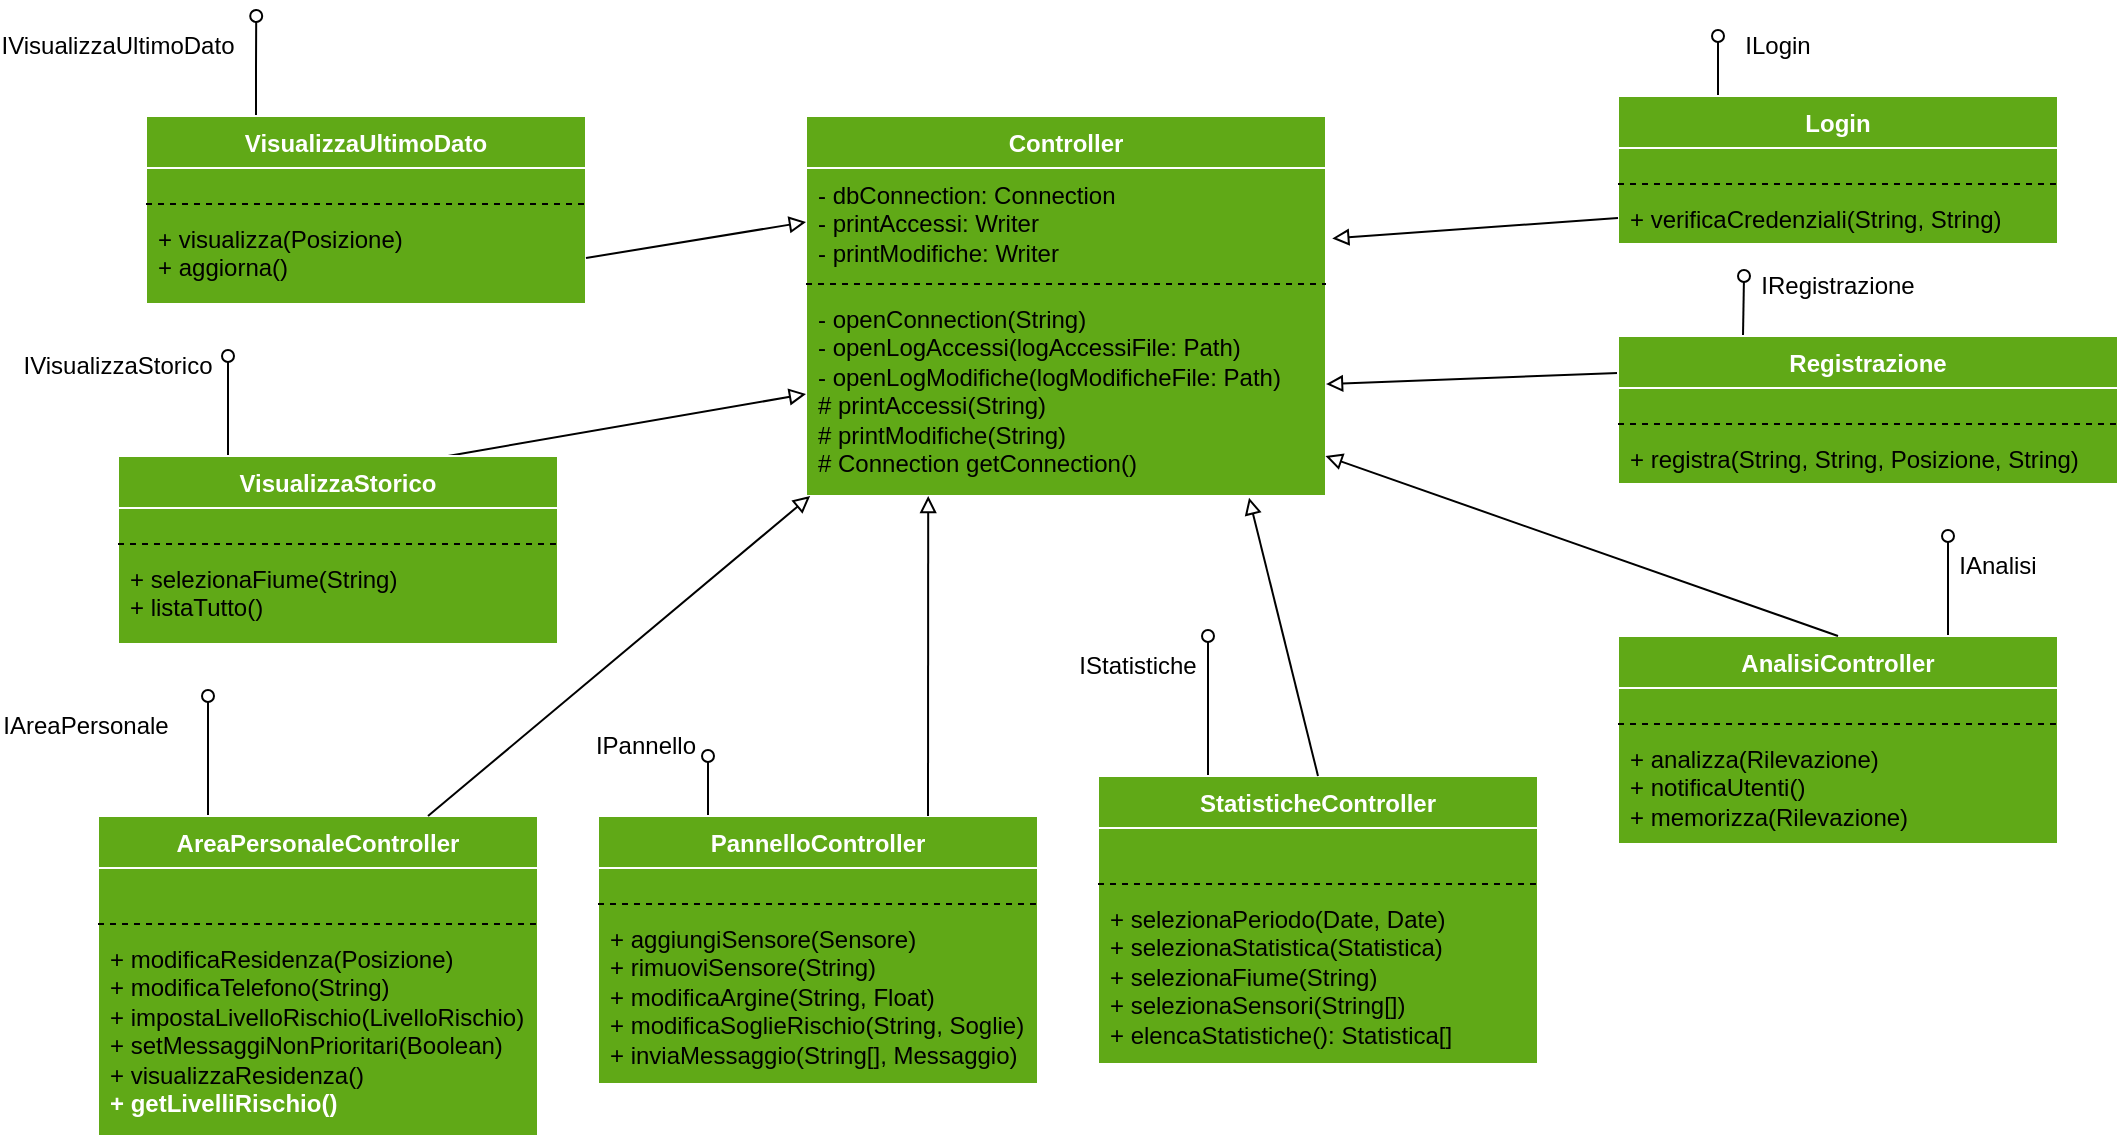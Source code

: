 <mxfile version="27.0.9">
  <diagram name="Pagina-1" id="v2iPNRDdluznMMyifvXb">
    <mxGraphModel dx="1097" dy="760" grid="1" gridSize="10" guides="1" tooltips="1" connect="1" arrows="1" fold="1" page="1" pageScale="1" pageWidth="827" pageHeight="1169" math="0" shadow="0">
      <root>
        <mxCell id="0" />
        <mxCell id="1" parent="0" />
        <mxCell id="ZsCVXoBuxW4i0PFWi5AK-1" value="Controller" style="swimlane;fontStyle=1;align=center;verticalAlign=top;childLayout=stackLayout;horizontal=1;startSize=26;horizontalStack=0;resizeParent=1;resizeParentMax=0;resizeLast=0;collapsible=1;marginBottom=0;whiteSpace=wrap;html=1;fillColor=#60a917;fontColor=#ffffff;strokeColor=#FFFFFF;swimlaneFillColor=#60A917;" parent="1" vertex="1">
          <mxGeometry x="480" y="90" width="260" height="190" as="geometry" />
        </mxCell>
        <mxCell id="ZsCVXoBuxW4i0PFWi5AK-2" value="- dbConnection: Connection&lt;br&gt;- printAccessi: Writer&lt;br&gt;- printModifiche: Writer" style="text;strokeColor=none;fillColor=none;align=left;verticalAlign=top;spacingLeft=4;spacingRight=4;overflow=hidden;rotatable=0;points=[[0,0.5],[1,0.5]];portConstraint=eastwest;whiteSpace=wrap;html=1;" parent="ZsCVXoBuxW4i0PFWi5AK-1" vertex="1">
          <mxGeometry y="26" width="260" height="54" as="geometry" />
        </mxCell>
        <mxCell id="ZsCVXoBuxW4i0PFWi5AK-3" value="" style="line;strokeWidth=1;fillColor=#60a917;align=left;verticalAlign=middle;spacingTop=-1;spacingLeft=3;spacingRight=3;rotatable=0;labelPosition=right;points=[];portConstraint=eastwest;strokeColor=default;fontColor=#ffffff;gradientColor=none;dashed=1;" parent="ZsCVXoBuxW4i0PFWi5AK-1" vertex="1">
          <mxGeometry y="80" width="260" height="8" as="geometry" />
        </mxCell>
        <mxCell id="ZsCVXoBuxW4i0PFWi5AK-4" value="- openConnection(String)&lt;br&gt;- openLogAccessi(logAccessiFile: Path)&lt;br&gt;- openLogModifiche(logModificheFile: Path)&lt;br&gt;# printAccessi(String)&lt;br&gt;# printModifiche(String)&lt;br&gt;# Connection getConnection()" style="text;strokeColor=none;fillColor=none;align=left;verticalAlign=top;spacingLeft=4;spacingRight=4;overflow=hidden;rotatable=0;points=[[0,0.5],[1,0.5]];portConstraint=eastwest;whiteSpace=wrap;html=1;" parent="ZsCVXoBuxW4i0PFWi5AK-1" vertex="1">
          <mxGeometry y="88" width="260" height="102" as="geometry" />
        </mxCell>
        <mxCell id="ZsCVXoBuxW4i0PFWi5AK-47" style="edgeStyle=orthogonalEdgeStyle;rounded=0;orthogonalLoop=1;jettySize=auto;html=1;exitX=0.25;exitY=0;exitDx=0;exitDy=0;endArrow=oval;endFill=0;" parent="1" source="ZsCVXoBuxW4i0PFWi5AK-5" edge="1">
          <mxGeometry relative="1" as="geometry">
            <mxPoint x="431" y="410" as="targetPoint" />
          </mxGeometry>
        </mxCell>
        <mxCell id="ZsCVXoBuxW4i0PFWi5AK-5" value="PannelloController" style="swimlane;fontStyle=1;align=center;verticalAlign=top;childLayout=stackLayout;horizontal=1;startSize=26;horizontalStack=0;resizeParent=1;resizeParentMax=0;resizeLast=0;collapsible=1;marginBottom=0;whiteSpace=wrap;html=1;swimlaneFillColor=#60A917;fillColor=#60A917;fontColor=#FFFFFF;strokeColor=#FFFFFF;" parent="1" vertex="1">
          <mxGeometry x="376" y="440" width="220" height="134" as="geometry" />
        </mxCell>
        <mxCell id="zAOkc7LwtYn2oZmOYGSj-4" style="line;strokeWidth=1;fillColor=none;align=left;verticalAlign=middle;spacingTop=-1;spacingLeft=3;spacingRight=3;rotatable=0;labelPosition=right;points=[];portConstraint=eastwest;strokeColor=none;dashed=1;" parent="ZsCVXoBuxW4i0PFWi5AK-5" vertex="1">
          <mxGeometry y="26" width="220" height="14" as="geometry" />
        </mxCell>
        <mxCell id="ZsCVXoBuxW4i0PFWi5AK-6" value="" style="line;strokeWidth=1;fillColor=none;align=left;verticalAlign=middle;spacingTop=-1;spacingLeft=3;spacingRight=3;rotatable=0;labelPosition=right;points=[];portConstraint=eastwest;strokeColor=default;dashed=1;" parent="ZsCVXoBuxW4i0PFWi5AK-5" vertex="1">
          <mxGeometry y="40" width="220" height="8" as="geometry" />
        </mxCell>
        <mxCell id="ZsCVXoBuxW4i0PFWi5AK-7" value="+ aggiungiSensore(Sensore)&lt;div&gt;+ rimuoviSensore(String)&lt;/div&gt;&lt;div&gt;+ modificaArgine(String, Float)&lt;/div&gt;&lt;div&gt;+ modificaSoglieRischio(String, Soglie)&lt;/div&gt;&lt;div&gt;+ inviaMessaggio(String[], Messaggio)&lt;/div&gt;&lt;div&gt;&lt;br&gt;&lt;/div&gt;" style="text;strokeColor=none;fillColor=none;align=left;verticalAlign=top;spacingLeft=4;spacingRight=4;overflow=hidden;rotatable=0;points=[[0,0.5],[1,0.5]];portConstraint=eastwest;whiteSpace=wrap;html=1;" parent="ZsCVXoBuxW4i0PFWi5AK-5" vertex="1">
          <mxGeometry y="48" width="220" height="86" as="geometry" />
        </mxCell>
        <mxCell id="ZsCVXoBuxW4i0PFWi5AK-9" value="IPannello" style="text;strokeColor=none;align=center;fillColor=none;html=1;verticalAlign=middle;whiteSpace=wrap;rounded=0;" parent="1" vertex="1">
          <mxGeometry x="370" y="390" width="60" height="30" as="geometry" />
        </mxCell>
        <mxCell id="LfCt-tGbMtgAmulj6y8o-1" style="edgeStyle=orthogonalEdgeStyle;rounded=0;orthogonalLoop=1;jettySize=auto;html=1;exitX=0.25;exitY=0;exitDx=0;exitDy=0;endArrow=oval;endFill=0;" edge="1" parent="1" source="ZsCVXoBuxW4i0PFWi5AK-11">
          <mxGeometry relative="1" as="geometry">
            <mxPoint x="205.105" y="40" as="targetPoint" />
          </mxGeometry>
        </mxCell>
        <mxCell id="ZsCVXoBuxW4i0PFWi5AK-11" value="VisualizzaUltimoDato" style="swimlane;fontStyle=1;align=center;verticalAlign=top;childLayout=stackLayout;horizontal=1;startSize=26;horizontalStack=0;resizeParent=1;resizeParentMax=0;resizeLast=0;collapsible=1;marginBottom=0;whiteSpace=wrap;html=1;swimlaneFillColor=#60A917;fillColor=#60A917;fontColor=#FFFFFF;strokeColor=#FFFFFF;" parent="1" vertex="1">
          <mxGeometry x="150" y="90" width="220" height="94" as="geometry" />
        </mxCell>
        <mxCell id="zAOkc7LwtYn2oZmOYGSj-1" style="line;strokeWidth=1;fillColor=none;align=left;verticalAlign=middle;spacingTop=-1;spacingLeft=3;spacingRight=3;rotatable=0;labelPosition=right;points=[];portConstraint=eastwest;strokeColor=none;" parent="ZsCVXoBuxW4i0PFWi5AK-11" vertex="1">
          <mxGeometry y="26" width="220" height="14" as="geometry" />
        </mxCell>
        <mxCell id="ZsCVXoBuxW4i0PFWi5AK-12" value="" style="line;strokeWidth=1;fillColor=none;align=left;verticalAlign=middle;spacingTop=-1;spacingLeft=3;spacingRight=3;rotatable=0;labelPosition=right;points=[];portConstraint=eastwest;strokeColor=default;dashed=1;" parent="ZsCVXoBuxW4i0PFWi5AK-11" vertex="1">
          <mxGeometry y="40" width="220" height="8" as="geometry" />
        </mxCell>
        <mxCell id="ZsCVXoBuxW4i0PFWi5AK-13" value="+ visualizza(Posizione)&lt;div&gt;+ aggiorna()&lt;/div&gt;" style="text;strokeColor=none;fillColor=none;align=left;verticalAlign=top;spacingLeft=4;spacingRight=4;overflow=hidden;rotatable=0;points=[[0,0.5],[1,0.5]];portConstraint=eastwest;whiteSpace=wrap;html=1;" parent="ZsCVXoBuxW4i0PFWi5AK-11" vertex="1">
          <mxGeometry y="48" width="220" height="46" as="geometry" />
        </mxCell>
        <mxCell id="ZsCVXoBuxW4i0PFWi5AK-14" value="IVisualizzaUltimoDato" style="text;strokeColor=none;align=center;fillColor=none;html=1;verticalAlign=middle;whiteSpace=wrap;rounded=0;" parent="1" vertex="1">
          <mxGeometry x="106" y="40" width="60" height="30" as="geometry" />
        </mxCell>
        <mxCell id="ZsCVXoBuxW4i0PFWi5AK-48" style="rounded=0;orthogonalLoop=1;jettySize=auto;html=1;exitX=0.75;exitY=0;exitDx=0;exitDy=0;entryX=0;entryY=0.5;entryDx=0;entryDy=0;endArrow=block;endFill=0;" parent="1" source="ZsCVXoBuxW4i0PFWi5AK-21" target="ZsCVXoBuxW4i0PFWi5AK-4" edge="1">
          <mxGeometry relative="1" as="geometry" />
        </mxCell>
        <mxCell id="zAOkc7LwtYn2oZmOYGSj-13" style="edgeStyle=orthogonalEdgeStyle;rounded=0;orthogonalLoop=1;jettySize=auto;html=1;exitX=0.25;exitY=0;exitDx=0;exitDy=0;endArrow=oval;endFill=0;" parent="1" source="ZsCVXoBuxW4i0PFWi5AK-21" edge="1">
          <mxGeometry relative="1" as="geometry">
            <mxPoint x="191" y="210" as="targetPoint" />
          </mxGeometry>
        </mxCell>
        <mxCell id="ZsCVXoBuxW4i0PFWi5AK-21" value="VisualizzaStorico" style="swimlane;fontStyle=1;align=center;verticalAlign=top;childLayout=stackLayout;horizontal=1;startSize=26;horizontalStack=0;resizeParent=1;resizeParentMax=0;resizeLast=0;collapsible=1;marginBottom=0;whiteSpace=wrap;html=1;swimlaneFillColor=#60A917;fillColor=#60A917;fontColor=#FFFFFF;strokeColor=#FFFFFF;" parent="1" vertex="1">
          <mxGeometry x="136" y="260" width="220" height="94" as="geometry" />
        </mxCell>
        <mxCell id="zAOkc7LwtYn2oZmOYGSj-2" style="line;strokeWidth=1;fillColor=none;align=left;verticalAlign=middle;spacingTop=-1;spacingLeft=3;spacingRight=3;rotatable=0;labelPosition=right;points=[];portConstraint=eastwest;strokeColor=none;" parent="ZsCVXoBuxW4i0PFWi5AK-21" vertex="1">
          <mxGeometry y="26" width="220" height="14" as="geometry" />
        </mxCell>
        <mxCell id="ZsCVXoBuxW4i0PFWi5AK-22" value="" style="line;strokeWidth=1;fillColor=none;align=left;verticalAlign=middle;spacingTop=-1;spacingLeft=3;spacingRight=3;rotatable=0;labelPosition=right;points=[];portConstraint=eastwest;strokeColor=default;dashed=1;" parent="ZsCVXoBuxW4i0PFWi5AK-21" vertex="1">
          <mxGeometry y="40" width="220" height="8" as="geometry" />
        </mxCell>
        <mxCell id="ZsCVXoBuxW4i0PFWi5AK-23" value="+ selezionaFiume(String)&lt;div&gt;+ listaTutto()&lt;/div&gt;" style="text;strokeColor=none;fillColor=none;align=left;verticalAlign=top;spacingLeft=4;spacingRight=4;overflow=hidden;rotatable=0;points=[[0,0.5],[1,0.5]];portConstraint=eastwest;whiteSpace=wrap;html=1;" parent="ZsCVXoBuxW4i0PFWi5AK-21" vertex="1">
          <mxGeometry y="48" width="220" height="46" as="geometry" />
        </mxCell>
        <mxCell id="ZsCVXoBuxW4i0PFWi5AK-39" style="edgeStyle=orthogonalEdgeStyle;rounded=0;orthogonalLoop=1;jettySize=auto;html=1;exitX=0.25;exitY=0;exitDx=0;exitDy=0;endArrow=oval;endFill=0;" parent="1" source="ZsCVXoBuxW4i0PFWi5AK-24" edge="1">
          <mxGeometry relative="1" as="geometry">
            <mxPoint x="181" y="380" as="targetPoint" />
          </mxGeometry>
        </mxCell>
        <mxCell id="ZsCVXoBuxW4i0PFWi5AK-24" value="AreaPersonaleController" style="swimlane;fontStyle=1;align=center;verticalAlign=top;childLayout=stackLayout;horizontal=1;startSize=26;horizontalStack=0;resizeParent=1;resizeParentMax=0;resizeLast=0;collapsible=1;marginBottom=0;whiteSpace=wrap;html=1;swimlaneFillColor=#60A917;fillColor=#60A917;fontColor=#FFFFFF;strokeColor=#FFFFFF;" parent="1" vertex="1">
          <mxGeometry x="126" y="440" width="220" height="160" as="geometry" />
        </mxCell>
        <mxCell id="zAOkc7LwtYn2oZmOYGSj-3" style="line;strokeWidth=1;fillColor=none;align=left;verticalAlign=middle;spacingTop=-1;spacingLeft=3;spacingRight=3;rotatable=0;labelPosition=right;points=[];portConstraint=eastwest;strokeColor=none;dashed=1;" parent="ZsCVXoBuxW4i0PFWi5AK-24" vertex="1">
          <mxGeometry y="26" width="220" height="24" as="geometry" />
        </mxCell>
        <mxCell id="ZsCVXoBuxW4i0PFWi5AK-25" value="" style="line;strokeWidth=1;fillColor=none;align=left;verticalAlign=middle;spacingTop=-1;spacingLeft=3;spacingRight=3;rotatable=0;labelPosition=right;points=[];portConstraint=eastwest;strokeColor=default;dashed=1;" parent="ZsCVXoBuxW4i0PFWi5AK-24" vertex="1">
          <mxGeometry y="50" width="220" height="8" as="geometry" />
        </mxCell>
        <mxCell id="ZsCVXoBuxW4i0PFWi5AK-26" value="+ modificaResidenza(Posizione)&lt;div&gt;+ modificaTelefono(String)&lt;br&gt;&lt;div&gt;+ impostaLivelloRischio(LivelloRischio)&lt;/div&gt;&lt;/div&gt;&lt;div&gt;+ setMessaggiNonPrioritari(Boolean)&lt;/div&gt;&lt;div&gt;+ visualizzaResidenza()&lt;/div&gt;&lt;div&gt;&lt;font style=&quot;color: rgb(255, 255, 255);&quot;&gt;&lt;b&gt;+ getLivelliRischio()&lt;/b&gt;&lt;/font&gt;&lt;/div&gt;" style="text;strokeColor=none;fillColor=none;align=left;verticalAlign=top;spacingLeft=4;spacingRight=4;overflow=hidden;rotatable=0;points=[[0,0.5],[1,0.5]];portConstraint=eastwest;whiteSpace=wrap;html=1;" parent="ZsCVXoBuxW4i0PFWi5AK-24" vertex="1">
          <mxGeometry y="58" width="220" height="102" as="geometry" />
        </mxCell>
        <mxCell id="ZsCVXoBuxW4i0PFWi5AK-42" style="edgeStyle=orthogonalEdgeStyle;rounded=0;orthogonalLoop=1;jettySize=auto;html=1;exitX=0.25;exitY=0;exitDx=0;exitDy=0;endArrow=oval;endFill=0;" parent="1" source="ZsCVXoBuxW4i0PFWi5AK-27" edge="1">
          <mxGeometry relative="1" as="geometry">
            <mxPoint x="681" y="350" as="targetPoint" />
          </mxGeometry>
        </mxCell>
        <mxCell id="ZsCVXoBuxW4i0PFWi5AK-27" value="StatisticheController" style="swimlane;fontStyle=1;align=center;verticalAlign=top;childLayout=stackLayout;horizontal=1;startSize=26;horizontalStack=0;resizeParent=1;resizeParentMax=0;resizeLast=0;collapsible=1;marginBottom=0;whiteSpace=wrap;html=1;swimlaneFillColor=#60A917;fillColor=#60A917;fontColor=#FFFFFF;strokeColor=#FFFFFF;" parent="1" vertex="1">
          <mxGeometry x="626" y="420" width="220" height="144" as="geometry" />
        </mxCell>
        <mxCell id="zAOkc7LwtYn2oZmOYGSj-5" style="line;strokeWidth=1;fillColor=none;align=left;verticalAlign=middle;spacingTop=-1;spacingLeft=3;spacingRight=3;rotatable=0;labelPosition=right;points=[];portConstraint=eastwest;strokeColor=none;dashed=1;" parent="ZsCVXoBuxW4i0PFWi5AK-27" vertex="1">
          <mxGeometry y="26" width="220" height="24" as="geometry" />
        </mxCell>
        <mxCell id="ZsCVXoBuxW4i0PFWi5AK-28" value="" style="line;strokeWidth=1;fillColor=none;align=left;verticalAlign=middle;spacingTop=-1;spacingLeft=3;spacingRight=3;rotatable=0;labelPosition=right;points=[];portConstraint=eastwest;strokeColor=default;dashed=1;" parent="ZsCVXoBuxW4i0PFWi5AK-27" vertex="1">
          <mxGeometry y="50" width="220" height="8" as="geometry" />
        </mxCell>
        <mxCell id="ZsCVXoBuxW4i0PFWi5AK-29" value="+ selezionaPeriodo(Date, Date)&lt;div&gt;+ selezionaStatistica(Statistica)&lt;/div&gt;&lt;div&gt;+ selezionaFiume(String)&lt;/div&gt;&lt;div&gt;+ selezionaSensori(String[])&lt;/div&gt;&lt;div&gt;+ elencaStatistiche(): Statistica[]&lt;/div&gt;" style="text;strokeColor=none;fillColor=none;align=left;verticalAlign=top;spacingLeft=4;spacingRight=4;overflow=hidden;rotatable=0;points=[[0,0.5],[1,0.5]];portConstraint=eastwest;whiteSpace=wrap;html=1;" parent="ZsCVXoBuxW4i0PFWi5AK-27" vertex="1">
          <mxGeometry y="58" width="220" height="86" as="geometry" />
        </mxCell>
        <mxCell id="ZsCVXoBuxW4i0PFWi5AK-41" style="edgeStyle=orthogonalEdgeStyle;rounded=0;orthogonalLoop=1;jettySize=auto;html=1;exitX=0.25;exitY=0;exitDx=0;exitDy=0;endArrow=oval;endFill=0;" parent="1" source="ZsCVXoBuxW4i0PFWi5AK-30" edge="1">
          <mxGeometry relative="1" as="geometry">
            <mxPoint x="936" y="50" as="targetPoint" />
          </mxGeometry>
        </mxCell>
        <mxCell id="ZsCVXoBuxW4i0PFWi5AK-30" value="Login" style="swimlane;fontStyle=1;align=center;verticalAlign=top;childLayout=stackLayout;horizontal=1;startSize=26;horizontalStack=0;resizeParent=1;resizeParentMax=0;resizeLast=0;collapsible=1;marginBottom=0;whiteSpace=wrap;html=1;swimlaneFillColor=#60A917;fillColor=#60A917;fontColor=#FFFFFF;strokeColor=#FFFFFF;" parent="1" vertex="1">
          <mxGeometry x="886" y="80" width="220" height="74" as="geometry" />
        </mxCell>
        <mxCell id="zAOkc7LwtYn2oZmOYGSj-7" style="line;strokeWidth=1;fillColor=none;align=left;verticalAlign=middle;spacingTop=-1;spacingLeft=3;spacingRight=3;rotatable=0;labelPosition=right;points=[];portConstraint=eastwest;strokeColor=none;dashed=1;" parent="ZsCVXoBuxW4i0PFWi5AK-30" vertex="1">
          <mxGeometry y="26" width="220" height="14" as="geometry" />
        </mxCell>
        <mxCell id="ZsCVXoBuxW4i0PFWi5AK-31" value="" style="line;strokeWidth=1;fillColor=none;align=left;verticalAlign=middle;spacingTop=-1;spacingLeft=3;spacingRight=3;rotatable=0;labelPosition=right;points=[];portConstraint=eastwest;strokeColor=default;dashed=1;" parent="ZsCVXoBuxW4i0PFWi5AK-30" vertex="1">
          <mxGeometry y="40" width="220" height="8" as="geometry" />
        </mxCell>
        <mxCell id="ZsCVXoBuxW4i0PFWi5AK-32" value="+ verificaCredenziali(String, String)" style="text;strokeColor=none;fillColor=none;align=left;verticalAlign=top;spacingLeft=4;spacingRight=4;overflow=hidden;rotatable=0;points=[[0,0.5],[1,0.5]];portConstraint=eastwest;whiteSpace=wrap;html=1;" parent="ZsCVXoBuxW4i0PFWi5AK-30" vertex="1">
          <mxGeometry y="48" width="220" height="26" as="geometry" />
        </mxCell>
        <mxCell id="ZsCVXoBuxW4i0PFWi5AK-46" style="edgeStyle=orthogonalEdgeStyle;rounded=0;orthogonalLoop=1;jettySize=auto;html=1;exitX=0.25;exitY=0;exitDx=0;exitDy=0;endArrow=oval;endFill=0;" parent="1" source="ZsCVXoBuxW4i0PFWi5AK-33" edge="1">
          <mxGeometry relative="1" as="geometry">
            <mxPoint x="949" y="170" as="targetPoint" />
          </mxGeometry>
        </mxCell>
        <mxCell id="ZsCVXoBuxW4i0PFWi5AK-55" style="rounded=0;orthogonalLoop=1;jettySize=auto;html=1;exitX=0;exitY=0.25;exitDx=0;exitDy=0;endArrow=block;endFill=0;" parent="1" source="ZsCVXoBuxW4i0PFWi5AK-33" target="ZsCVXoBuxW4i0PFWi5AK-4" edge="1">
          <mxGeometry relative="1" as="geometry" />
        </mxCell>
        <mxCell id="ZsCVXoBuxW4i0PFWi5AK-33" value="Registrazione" style="swimlane;fontStyle=1;align=center;verticalAlign=top;childLayout=stackLayout;horizontal=1;startSize=26;horizontalStack=0;resizeParent=1;resizeParentMax=0;resizeLast=0;collapsible=1;marginBottom=0;whiteSpace=wrap;html=1;swimlaneFillColor=#60A917;fillColor=#60A917;fontColor=#FFFFFF;strokeColor=#FFFFFF;" parent="1" vertex="1">
          <mxGeometry x="886" y="200" width="250" height="74" as="geometry" />
        </mxCell>
        <mxCell id="zAOkc7LwtYn2oZmOYGSj-8" style="line;strokeWidth=1;fillColor=none;align=left;verticalAlign=middle;spacingTop=-1;spacingLeft=3;spacingRight=3;rotatable=0;labelPosition=right;points=[];portConstraint=eastwest;strokeColor=none;dashed=1;" parent="ZsCVXoBuxW4i0PFWi5AK-33" vertex="1">
          <mxGeometry y="26" width="250" height="14" as="geometry" />
        </mxCell>
        <mxCell id="ZsCVXoBuxW4i0PFWi5AK-34" value="" style="line;strokeWidth=1;fillColor=none;align=left;verticalAlign=middle;spacingTop=-1;spacingLeft=3;spacingRight=3;rotatable=0;labelPosition=right;points=[];portConstraint=eastwest;strokeColor=default;dashed=1;" parent="ZsCVXoBuxW4i0PFWi5AK-33" vertex="1">
          <mxGeometry y="40" width="250" height="8" as="geometry" />
        </mxCell>
        <mxCell id="ZsCVXoBuxW4i0PFWi5AK-35" value="+ registra(String, String, Posizione, String)" style="text;strokeColor=none;fillColor=none;align=left;verticalAlign=top;spacingLeft=4;spacingRight=4;overflow=hidden;rotatable=0;points=[[0,0.5],[1,0.5]];portConstraint=eastwest;whiteSpace=wrap;html=1;" parent="ZsCVXoBuxW4i0PFWi5AK-33" vertex="1">
          <mxGeometry y="48" width="250" height="26" as="geometry" />
        </mxCell>
        <mxCell id="zAOkc7LwtYn2oZmOYGSj-20" style="edgeStyle=orthogonalEdgeStyle;rounded=0;orthogonalLoop=1;jettySize=auto;html=1;exitX=0.75;exitY=0;exitDx=0;exitDy=0;endArrow=oval;endFill=0;" parent="1" source="ZsCVXoBuxW4i0PFWi5AK-36" edge="1">
          <mxGeometry relative="1" as="geometry">
            <mxPoint x="1051" y="300" as="targetPoint" />
          </mxGeometry>
        </mxCell>
        <mxCell id="ZsCVXoBuxW4i0PFWi5AK-36" value="AnalisiController" style="swimlane;fontStyle=1;align=center;verticalAlign=top;childLayout=stackLayout;horizontal=1;startSize=26;horizontalStack=0;resizeParent=1;resizeParentMax=0;resizeLast=0;collapsible=1;marginBottom=0;whiteSpace=wrap;html=1;swimlaneFillColor=#60A917;fillColor=#60A917;fontColor=#FFFFFF;strokeColor=#FFFFFF;" parent="1" vertex="1">
          <mxGeometry x="886" y="350" width="220" height="104" as="geometry" />
        </mxCell>
        <mxCell id="zAOkc7LwtYn2oZmOYGSj-6" style="line;strokeWidth=1;fillColor=none;align=left;verticalAlign=middle;spacingTop=-1;spacingLeft=3;spacingRight=3;rotatable=0;labelPosition=right;points=[];portConstraint=eastwest;strokeColor=none;dashed=1;" parent="ZsCVXoBuxW4i0PFWi5AK-36" vertex="1">
          <mxGeometry y="26" width="220" height="14" as="geometry" />
        </mxCell>
        <mxCell id="ZsCVXoBuxW4i0PFWi5AK-37" value="" style="line;strokeWidth=1;fillColor=none;align=left;verticalAlign=middle;spacingTop=-1;spacingLeft=3;spacingRight=3;rotatable=0;labelPosition=right;points=[];portConstraint=eastwest;strokeColor=default;dashed=1;" parent="ZsCVXoBuxW4i0PFWi5AK-36" vertex="1">
          <mxGeometry y="40" width="220" height="8" as="geometry" />
        </mxCell>
        <mxCell id="ZsCVXoBuxW4i0PFWi5AK-38" value="+ analizza(Rilevazione)&lt;div&gt;+ notificaUtenti()&lt;/div&gt;&lt;div&gt;+ memorizza(Rilevazione)&lt;/div&gt;" style="text;strokeColor=none;fillColor=none;align=left;verticalAlign=top;spacingLeft=4;spacingRight=4;overflow=hidden;rotatable=0;points=[[0,0.5],[1,0.5]];portConstraint=eastwest;whiteSpace=wrap;html=1;" parent="ZsCVXoBuxW4i0PFWi5AK-36" vertex="1">
          <mxGeometry y="48" width="220" height="56" as="geometry" />
        </mxCell>
        <mxCell id="ZsCVXoBuxW4i0PFWi5AK-49" style="rounded=0;orthogonalLoop=1;jettySize=auto;html=1;exitX=1;exitY=0.5;exitDx=0;exitDy=0;entryX=0;entryY=0.5;entryDx=0;entryDy=0;endArrow=block;endFill=0;" parent="1" source="ZsCVXoBuxW4i0PFWi5AK-13" target="ZsCVXoBuxW4i0PFWi5AK-2" edge="1">
          <mxGeometry relative="1" as="geometry" />
        </mxCell>
        <mxCell id="ZsCVXoBuxW4i0PFWi5AK-50" style="rounded=0;orthogonalLoop=1;jettySize=auto;html=1;exitX=0.75;exitY=0;exitDx=0;exitDy=0;entryX=0.235;entryY=1;entryDx=0;entryDy=0;entryPerimeter=0;endArrow=block;endFill=0;" parent="1" source="ZsCVXoBuxW4i0PFWi5AK-5" target="ZsCVXoBuxW4i0PFWi5AK-4" edge="1">
          <mxGeometry relative="1" as="geometry" />
        </mxCell>
        <mxCell id="ZsCVXoBuxW4i0PFWi5AK-51" style="rounded=0;orthogonalLoop=1;jettySize=auto;html=1;exitX=0.5;exitY=0;exitDx=0;exitDy=0;entryX=0.852;entryY=1.008;entryDx=0;entryDy=0;entryPerimeter=0;endArrow=block;endFill=0;" parent="1" source="ZsCVXoBuxW4i0PFWi5AK-27" target="ZsCVXoBuxW4i0PFWi5AK-4" edge="1">
          <mxGeometry relative="1" as="geometry" />
        </mxCell>
        <mxCell id="ZsCVXoBuxW4i0PFWi5AK-52" style="rounded=0;orthogonalLoop=1;jettySize=auto;html=1;exitX=0.75;exitY=0;exitDx=0;exitDy=0;entryX=0.008;entryY=1;entryDx=0;entryDy=0;entryPerimeter=0;endArrow=block;endFill=0;" parent="1" source="ZsCVXoBuxW4i0PFWi5AK-24" target="ZsCVXoBuxW4i0PFWi5AK-4" edge="1">
          <mxGeometry relative="1" as="geometry" />
        </mxCell>
        <mxCell id="ZsCVXoBuxW4i0PFWi5AK-56" style="rounded=0;orthogonalLoop=1;jettySize=auto;html=1;exitX=0.5;exitY=0;exitDx=0;exitDy=0;entryX=0.999;entryY=0.804;entryDx=0;entryDy=0;entryPerimeter=0;endArrow=block;endFill=0;" parent="1" source="ZsCVXoBuxW4i0PFWi5AK-36" target="ZsCVXoBuxW4i0PFWi5AK-4" edge="1">
          <mxGeometry relative="1" as="geometry" />
        </mxCell>
        <mxCell id="ZsCVXoBuxW4i0PFWi5AK-57" style="rounded=0;orthogonalLoop=1;jettySize=auto;html=1;exitX=0;exitY=0.5;exitDx=0;exitDy=0;entryX=1.012;entryY=0.652;entryDx=0;entryDy=0;entryPerimeter=0;endArrow=block;endFill=0;" parent="1" source="ZsCVXoBuxW4i0PFWi5AK-32" target="ZsCVXoBuxW4i0PFWi5AK-2" edge="1">
          <mxGeometry relative="1" as="geometry" />
        </mxCell>
        <mxCell id="zAOkc7LwtYn2oZmOYGSj-14" value="IVisualizzaStorico" style="text;strokeColor=none;align=center;fillColor=none;html=1;verticalAlign=middle;whiteSpace=wrap;rounded=0;" parent="1" vertex="1">
          <mxGeometry x="106" y="200" width="60" height="30" as="geometry" />
        </mxCell>
        <mxCell id="zAOkc7LwtYn2oZmOYGSj-15" value="IAreaPersonale" style="text;strokeColor=none;align=center;fillColor=none;html=1;verticalAlign=middle;whiteSpace=wrap;rounded=0;" parent="1" vertex="1">
          <mxGeometry x="90" y="380" width="60" height="30" as="geometry" />
        </mxCell>
        <mxCell id="zAOkc7LwtYn2oZmOYGSj-16" value="IStatistiche" style="text;strokeColor=none;align=center;fillColor=none;html=1;verticalAlign=middle;whiteSpace=wrap;rounded=0;" parent="1" vertex="1">
          <mxGeometry x="616" y="350" width="60" height="30" as="geometry" />
        </mxCell>
        <mxCell id="zAOkc7LwtYn2oZmOYGSj-17" value="IRegistrazione" style="text;strokeColor=none;align=center;fillColor=none;html=1;verticalAlign=middle;whiteSpace=wrap;rounded=0;" parent="1" vertex="1">
          <mxGeometry x="966" y="160" width="60" height="30" as="geometry" />
        </mxCell>
        <mxCell id="zAOkc7LwtYn2oZmOYGSj-18" value="ILogin&lt;span style=&quot;color: rgba(0, 0, 0, 0); font-family: monospace; font-size: 0px; text-align: start; text-wrap-mode: nowrap;&quot;&gt;%3CmxGraphModel%3E%3Croot%3E%3CmxCell%20id%3D%220%22%2F%3E%3CmxCell%20id%3D%221%22%20parent%3D%220%22%2F%3E%3CmxCell%20id%3D%222%22%20value%3D%22IVisualizzaUltimoDato%22%20style%3D%22text%3BstrokeColor%3Dnone%3Balign%3Dcenter%3BfillColor%3Dnone%3Bhtml%3D1%3BverticalAlign%3Dmiddle%3BwhiteSpace%3Dwrap%3Brounded%3D0%3B%22%20vertex%3D%221%22%20parent%3D%221%22%3E%3CmxGeometry%20x%3D%22-90%22%20y%3D%2220%22%20width%3D%2260%22%20height%3D%2230%22%20as%3D%22geometry%22%2F%3E%3C%2FmxCell%3E%3C%2Froot%3E%3C%2FmxGraphModel%3E&lt;/span&gt;" style="text;strokeColor=none;align=center;fillColor=none;html=1;verticalAlign=middle;whiteSpace=wrap;rounded=0;" parent="1" vertex="1">
          <mxGeometry x="936" y="40" width="60" height="30" as="geometry" />
        </mxCell>
        <mxCell id="zAOkc7LwtYn2oZmOYGSj-19" value="IAnalisi" style="text;strokeColor=none;align=center;fillColor=none;html=1;verticalAlign=middle;whiteSpace=wrap;rounded=0;" parent="1" vertex="1">
          <mxGeometry x="1046" y="300" width="60" height="30" as="geometry" />
        </mxCell>
      </root>
    </mxGraphModel>
  </diagram>
</mxfile>
